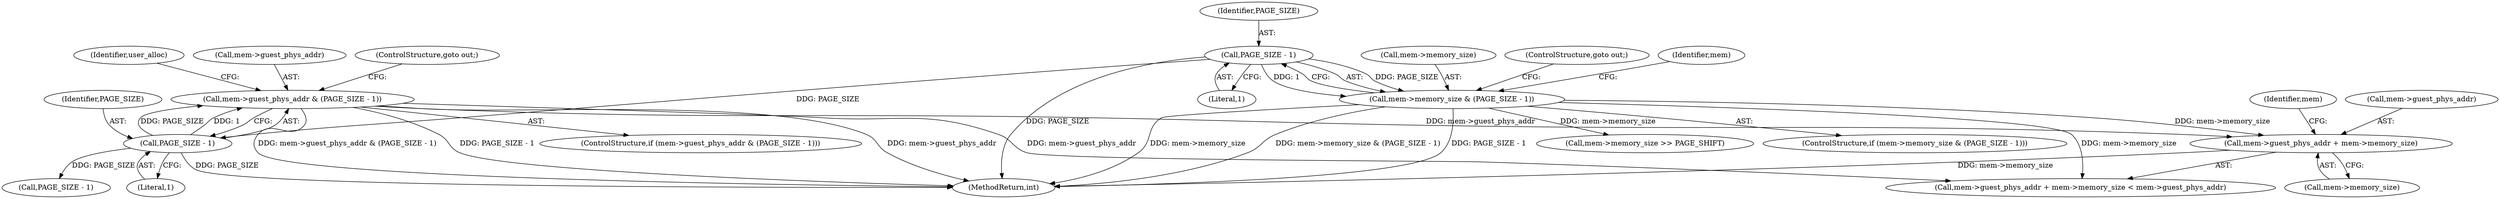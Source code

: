 digraph "0_linux_fa3d315a4ce2c0891cdde262562e710d95fba19e@pointer" {
"1000168" [label="(Call,mem->guest_phys_addr + mem->memory_size)"];
"1000138" [label="(Call,mem->guest_phys_addr & (PAGE_SIZE - 1))"];
"1000142" [label="(Call,PAGE_SIZE - 1)"];
"1000133" [label="(Call,PAGE_SIZE - 1)"];
"1000129" [label="(Call,mem->memory_size & (PAGE_SIZE - 1))"];
"1000168" [label="(Call,mem->guest_phys_addr + mem->memory_size)"];
"1000128" [label="(ControlStructure,if (mem->memory_size & (PAGE_SIZE - 1)))"];
"1000135" [label="(Literal,1)"];
"1000142" [label="(Call,PAGE_SIZE - 1)"];
"1000148" [label="(Identifier,user_alloc)"];
"1000138" [label="(Call,mem->guest_phys_addr & (PAGE_SIZE - 1))"];
"1000176" [label="(Identifier,mem)"];
"1000169" [label="(Call,mem->guest_phys_addr)"];
"1000139" [label="(Call,mem->guest_phys_addr)"];
"1000140" [label="(Identifier,mem)"];
"1000145" [label="(ControlStructure,goto out;)"];
"1000200" [label="(Call,mem->memory_size >> PAGE_SHIFT)"];
"1000144" [label="(Literal,1)"];
"1000153" [label="(Call,PAGE_SIZE - 1)"];
"1000143" [label="(Identifier,PAGE_SIZE)"];
"1000137" [label="(ControlStructure,if (mem->guest_phys_addr & (PAGE_SIZE - 1)))"];
"1000632" [label="(MethodReturn,int)"];
"1000133" [label="(Call,PAGE_SIZE - 1)"];
"1000130" [label="(Call,mem->memory_size)"];
"1000136" [label="(ControlStructure,goto out;)"];
"1000129" [label="(Call,mem->memory_size & (PAGE_SIZE - 1))"];
"1000167" [label="(Call,mem->guest_phys_addr + mem->memory_size < mem->guest_phys_addr)"];
"1000134" [label="(Identifier,PAGE_SIZE)"];
"1000172" [label="(Call,mem->memory_size)"];
"1000168" -> "1000167"  [label="AST: "];
"1000168" -> "1000172"  [label="CFG: "];
"1000169" -> "1000168"  [label="AST: "];
"1000172" -> "1000168"  [label="AST: "];
"1000176" -> "1000168"  [label="CFG: "];
"1000168" -> "1000632"  [label="DDG: mem->memory_size"];
"1000138" -> "1000168"  [label="DDG: mem->guest_phys_addr"];
"1000129" -> "1000168"  [label="DDG: mem->memory_size"];
"1000138" -> "1000137"  [label="AST: "];
"1000138" -> "1000142"  [label="CFG: "];
"1000139" -> "1000138"  [label="AST: "];
"1000142" -> "1000138"  [label="AST: "];
"1000145" -> "1000138"  [label="CFG: "];
"1000148" -> "1000138"  [label="CFG: "];
"1000138" -> "1000632"  [label="DDG: PAGE_SIZE - 1"];
"1000138" -> "1000632"  [label="DDG: mem->guest_phys_addr"];
"1000138" -> "1000632"  [label="DDG: mem->guest_phys_addr & (PAGE_SIZE - 1)"];
"1000142" -> "1000138"  [label="DDG: PAGE_SIZE"];
"1000142" -> "1000138"  [label="DDG: 1"];
"1000138" -> "1000167"  [label="DDG: mem->guest_phys_addr"];
"1000142" -> "1000144"  [label="CFG: "];
"1000143" -> "1000142"  [label="AST: "];
"1000144" -> "1000142"  [label="AST: "];
"1000142" -> "1000632"  [label="DDG: PAGE_SIZE"];
"1000133" -> "1000142"  [label="DDG: PAGE_SIZE"];
"1000142" -> "1000153"  [label="DDG: PAGE_SIZE"];
"1000133" -> "1000129"  [label="AST: "];
"1000133" -> "1000135"  [label="CFG: "];
"1000134" -> "1000133"  [label="AST: "];
"1000135" -> "1000133"  [label="AST: "];
"1000129" -> "1000133"  [label="CFG: "];
"1000133" -> "1000632"  [label="DDG: PAGE_SIZE"];
"1000133" -> "1000129"  [label="DDG: PAGE_SIZE"];
"1000133" -> "1000129"  [label="DDG: 1"];
"1000129" -> "1000128"  [label="AST: "];
"1000130" -> "1000129"  [label="AST: "];
"1000136" -> "1000129"  [label="CFG: "];
"1000140" -> "1000129"  [label="CFG: "];
"1000129" -> "1000632"  [label="DDG: mem->memory_size"];
"1000129" -> "1000632"  [label="DDG: mem->memory_size & (PAGE_SIZE - 1)"];
"1000129" -> "1000632"  [label="DDG: PAGE_SIZE - 1"];
"1000129" -> "1000167"  [label="DDG: mem->memory_size"];
"1000129" -> "1000200"  [label="DDG: mem->memory_size"];
}
